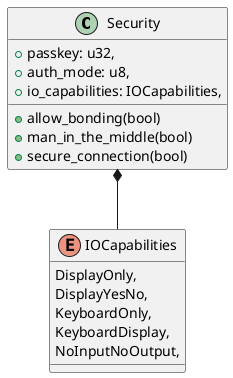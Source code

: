 @startuml struct_security_diagram

class Security {
    + passkey: u32,
    + auth_mode: u8,
    + io_capabilities: IOCapabilities,
    + allow_bonding(bool)
    + man_in_the_middle(bool)
    + secure_connection(bool)
}

enum IOCapabilities {
    DisplayOnly,
    DisplayYesNo,
    KeyboardOnly,
    KeyboardDisplay,
    NoInputNoOutput,
}

Security *-- IOCapabilities 
@enduml